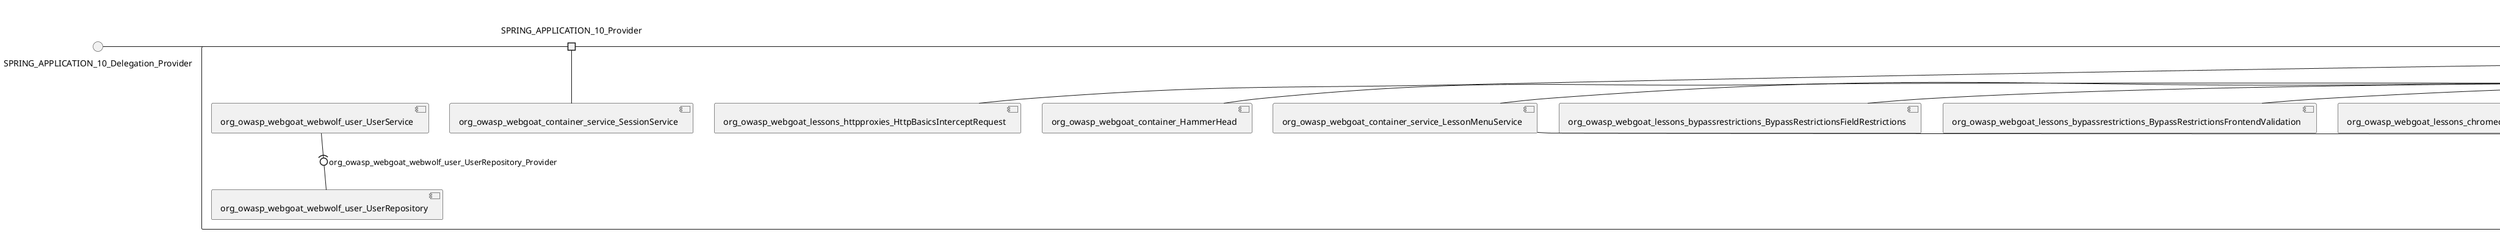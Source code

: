 @startuml
skinparam fixCircleLabelOverlapping true
skinparam componentStyle uml2
() SPRING_APPLICATION_10_Delegation_Provider
() SPRING_APPLICATION_11_Delegation_Provider
() SPRING_APPLICATION_2_Delegation_Provider
() SPRING_APPLICATION_3_Delegation_Provider
() SPRING_APPLICATION_4_Delegation_Provider
() SPRING_APPLICATION_5_Delegation_Provider
() SPRING_APPLICATION_6_Delegation_Provider
() SPRING_APPLICATION_7_Delegation_Provider
() SPRING_APPLICATION_8_Delegation_Provider
() SPRING_APPLICATION_9_Delegation_Provider
() SPRING_APPLICATION_BypassRestrictions_FieldRestrictions_POST_Delegation_Provider
() SPRING_APPLICATION_BypassRestrictions_frontendValidation_POST_Delegation_Provider
() SPRING_APPLICATION_ChromeDevTools_dummy_POST_Delegation_Provider
() SPRING_APPLICATION_ChromeDevTools_network_POST_Delegation_Provider
() SPRING_APPLICATION_CrossSiteScriptingStored_stored_xss_POST_Delegation_Provider
() SPRING_APPLICATION_CrossSiteScriptingStored_stored_xss_follow_up_POST_Delegation_Provider
() SPRING_APPLICATION_CrossSiteScripting_attack1_POST_Delegation_Provider
() SPRING_APPLICATION_CrossSiteScripting_attack3_POST_Delegation_Provider
() SPRING_APPLICATION_CrossSiteScripting_attack4_POST_Delegation_Provider
() SPRING_APPLICATION_CrossSiteScripting_attack5a_GET_Delegation_Provider
() SPRING_APPLICATION_CrossSiteScripting_attack6a_POST_Delegation_Provider
() SPRING_APPLICATION_CrossSiteScripting_dom_follow_up_POST_Delegation_Provider
() SPRING_APPLICATION_CrossSiteScripting_phone_home_xss_POST_Delegation_Provider
() SPRING_APPLICATION_CrossSiteScripting_quiz_GET_POST_Delegation_Provider
() SPRING_APPLICATION_Delegation_Provider
() SPRING_APPLICATION_GET_10_Delegation_Provider
() SPRING_APPLICATION_GET_11_Delegation_Provider
() SPRING_APPLICATION_GET_12_Delegation_Provider
() SPRING_APPLICATION_GET_13_Delegation_Provider
() SPRING_APPLICATION_GET_14_Delegation_Provider
() SPRING_APPLICATION_GET_2_Delegation_Provider
() SPRING_APPLICATION_GET_3_Delegation_Provider
() SPRING_APPLICATION_GET_4_Delegation_Provider
() SPRING_APPLICATION_GET_5_Delegation_Provider
() SPRING_APPLICATION_GET_6_Delegation_Provider
() SPRING_APPLICATION_GET_7_Delegation_Provider
() SPRING_APPLICATION_GET_8_Delegation_Provider
() SPRING_APPLICATION_GET_9_Delegation_Provider
() SPRING_APPLICATION_GET_Delegation_Provider
() SPRING_APPLICATION_HtmlTampering_task_POST_Delegation_Provider
() SPRING_APPLICATION_HttpBasics_attack1_POST_Delegation_Provider
() SPRING_APPLICATION_HttpBasics_attack2_POST_Delegation_Provider
() SPRING_APPLICATION_IDOR_diff_attributes_POST_Delegation_Provider
() SPRING_APPLICATION_IDOR_login_POST_Delegation_Provider
() SPRING_APPLICATION_IDOR_profile_alt_path_POST_Delegation_Provider
() SPRING_APPLICATION_InsecureDeserialization_task_POST_Delegation_Provider
() SPRING_APPLICATION_InsecureLogin_Delegation_Provider
() SPRING_APPLICATION_JWT_decode_POST_Delegation_Provider
() SPRING_APPLICATION_JWT_jku_Delegation_Provider
() SPRING_APPLICATION_JWT_kid_Delegation_Provider
() SPRING_APPLICATION_JWT_quiz_GET_POST_Delegation_Provider
() SPRING_APPLICATION_JWT_refresh_Delegation_Provider
() SPRING_APPLICATION_JWT_secret_POST_Delegation_Provider
() SPRING_APPLICATION_JWT_votings_Delegation_Provider
() SPRING_APPLICATION_LogSpoofing_log_bleeding_POST_Delegation_Provider
() SPRING_APPLICATION_LogSpoofing_log_spoofing_POST_Delegation_Provider
() SPRING_APPLICATION_POST_10_Delegation_Provider
() SPRING_APPLICATION_POST_11_Delegation_Provider
() SPRING_APPLICATION_POST_12_Delegation_Provider
() SPRING_APPLICATION_POST_13_Delegation_Provider
() SPRING_APPLICATION_POST_14_Delegation_Provider
() SPRING_APPLICATION_POST_15_Delegation_Provider
() SPRING_APPLICATION_POST_16_Delegation_Provider
() SPRING_APPLICATION_POST_17_Delegation_Provider
() SPRING_APPLICATION_POST_18_Delegation_Provider
() SPRING_APPLICATION_POST_2_Delegation_Provider
() SPRING_APPLICATION_POST_3_Delegation_Provider
() SPRING_APPLICATION_POST_4_Delegation_Provider
() SPRING_APPLICATION_POST_5_Delegation_Provider
() SPRING_APPLICATION_POST_6_Delegation_Provider
() SPRING_APPLICATION_POST_7_Delegation_Provider
() SPRING_APPLICATION_POST_8_Delegation_Provider
() SPRING_APPLICATION_POST_9_Delegation_Provider
() SPRING_APPLICATION_POST_Delegation_Provider
() SPRING_APPLICATION_PUT_Delegation_Provider
() SPRING_APPLICATION_PasswordReset_ForgotPassword_create_password_reset_link_POST_Delegation_Provider
() SPRING_APPLICATION_PasswordReset_SecurityQuestions_POST_Delegation_Provider
() SPRING_APPLICATION_PasswordReset_reset_Delegation_Provider
() SPRING_APPLICATION_PasswordReset_simple_mail_reset_POST_Delegation_Provider
() SPRING_APPLICATION_PathTraversal_profile_picture_GET_Delegation_Provider
() SPRING_APPLICATION_PathTraversal_profile_picture_fix_GET_Delegation_Provider
() SPRING_APPLICATION_PathTraversal_profile_upload_POST_Delegation_Provider
() SPRING_APPLICATION_PathTraversal_profile_upload_fix_POST_Delegation_Provider
() SPRING_APPLICATION_PathTraversal_profile_upload_remove_user_input_POST_Delegation_Provider
() SPRING_APPLICATION_PathTraversal_random_POST_Delegation_Provider
() SPRING_APPLICATION_PathTraversal_random_picture_GET_Delegation_Provider
() SPRING_APPLICATION_PathTraversal_zip_slip_Delegation_Provider
() SPRING_APPLICATION_SSRF_task1_POST_Delegation_Provider
() SPRING_APPLICATION_SSRF_task2_POST_Delegation_Provider
() SPRING_APPLICATION_SecurePasswords_assignment_POST_Delegation_Provider
() SPRING_APPLICATION_SqlInjectionAdvanced_attack6a_POST_Delegation_Provider
() SPRING_APPLICATION_SqlInjectionAdvanced_attack6b_POST_Delegation_Provider
() SPRING_APPLICATION_SqlInjectionAdvanced_challenge_Login_POST_Delegation_Provider
() SPRING_APPLICATION_SqlInjectionAdvanced_challenge_PUT_Delegation_Provider
() SPRING_APPLICATION_SqlInjectionAdvanced_quiz_GET_POST_Delegation_Provider
() SPRING_APPLICATION_SqlInjectionMitigations_attack10a_POST_Delegation_Provider
() SPRING_APPLICATION_SqlInjectionMitigations_attack10b_POST_Delegation_Provider
() SPRING_APPLICATION_SqlInjectionMitigations_attack12a_POST_Delegation_Provider
() SPRING_APPLICATION_SqlInjectionMitigations_servers_GET_Delegation_Provider
() SPRING_APPLICATION_SqlInjection_assignment5a_POST_Delegation_Provider
() SPRING_APPLICATION_SqlInjection_assignment5b_POST_Delegation_Provider
() SPRING_APPLICATION_SqlInjection_attack10_POST_Delegation_Provider
() SPRING_APPLICATION_SqlInjection_attack2_POST_Delegation_Provider
() SPRING_APPLICATION_SqlInjection_attack3_POST_Delegation_Provider
() SPRING_APPLICATION_SqlInjection_attack4_POST_Delegation_Provider
() SPRING_APPLICATION_SqlInjection_attack5_POST_Delegation_Provider
() SPRING_APPLICATION_SqlInjection_attack8_POST_Delegation_Provider
() SPRING_APPLICATION_SqlInjection_attack9_POST_Delegation_Provider
() SPRING_APPLICATION_SqlOnlyInputValidationOnKeywords_attack_POST_Delegation_Provider
() SPRING_APPLICATION_SqlOnlyInputValidation_attack_POST_Delegation_Provider
() SPRING_APPLICATION_VulnerableComponents_attack1_POST_Delegation_Provider
() SPRING_APPLICATION_WebWolf_GET_Delegation_Provider
() SPRING_APPLICATION_WebWolf_landing_Delegation_Provider
() SPRING_APPLICATION_WebWolf_mail_Delegation_Provider
() SPRING_APPLICATION_challenge_1_POST_Delegation_Provider
() SPRING_APPLICATION_challenge_5_POST_Delegation_Provider
() SPRING_APPLICATION_challenge_7_Delegation_Provider
() SPRING_APPLICATION_challenge_8_Delegation_Provider
() SPRING_APPLICATION_challenge_logo_Delegation_Provider
() SPRING_APPLICATION_cia_quiz_GET_POST_Delegation_Provider
() SPRING_APPLICATION_clientSideFiltering_attack1_POST_Delegation_Provider
() SPRING_APPLICATION_clientSideFiltering_challenge_store_coupons_GET_Delegation_Provider
() SPRING_APPLICATION_clientSideFiltering_getItForFree_POST_Delegation_Provider
() SPRING_APPLICATION_clientSideFiltering_salaries_GET_Delegation_Provider
() SPRING_APPLICATION_crypto_encoding_basic_auth_POST_Delegation_Provider
() SPRING_APPLICATION_crypto_encoding_xor_POST_Delegation_Provider
() SPRING_APPLICATION_crypto_hashing_POST_Delegation_Provider
() SPRING_APPLICATION_crypto_secure_defaults_POST_Delegation_Provider
() SPRING_APPLICATION_crypto_signing_verify_POST_Delegation_Provider
() SPRING_APPLICATION_csrf_feedback_message_POST_Delegation_Provider
() SPRING_APPLICATION_csrf_review_POST_Delegation_Provider
() SPRING_APPLICATION_files_GET_Delegation_Provider
() SPRING_APPLICATION_fileupload_POST_Delegation_Provider
() SPRING_APPLICATION_jwt_Delegation_Provider
() SPRING_APPLICATION_landing_Delegation_Provider
() SPRING_APPLICATION_lesson_template_Delegation_Provider
() SPRING_APPLICATION_login_oauth_mvc_GET_Delegation_Provider
() SPRING_APPLICATION_mail_DELETE_GET_POST_Delegation_Provider
() SPRING_APPLICATION_register_mvc_POST_Delegation_Provider
() SPRING_APPLICATION_registration_GET_Delegation_Provider
() SPRING_APPLICATION_requests_GET_Delegation_Provider
() SPRING_APPLICATION_scoreboard_data_GET_Delegation_Provider
() SPRING_APPLICATION_server_directory_GET_Delegation_Provider
() SPRING_APPLICATION_service_debug_labels_mvc_Delegation_Provider
() SPRING_APPLICATION_service_lessonoverview_mvc_GET_Delegation_Provider
() SPRING_APPLICATION_xxe_comments_GET_Delegation_Provider
rectangle System {
[org_owasp_webgoat_container_HammerHead] [[webgoat-webgoat.repository#_SD-EXMl6Ee-DxtMpPxvs6g]]
[org_owasp_webgoat_container_WebWolfRedirect] [[webgoat-webgoat.repository#_SD-EXMl6Ee-DxtMpPxvs6g]]
[org_owasp_webgoat_container_controller_StartLesson] [[webgoat-webgoat.repository#_SD-EXMl6Ee-DxtMpPxvs6g]]
[org_owasp_webgoat_container_controller_Welcome] [[webgoat-webgoat.repository#_SD-EXMl6Ee-DxtMpPxvs6g]]
[org_owasp_webgoat_container_i18n_PluginMessages_Provider] [[webgoat-webgoat.repository#_SD-EXMl6Ee-DxtMpPxvs6g]]
[org_owasp_webgoat_container_report_ReportCardController] [[webgoat-webgoat.repository#_SD-EXMl6Ee-DxtMpPxvs6g]]
[org_owasp_webgoat_container_service_EnvironmentService] [[webgoat-webgoat.repository#_SD-EXMl6Ee-DxtMpPxvs6g]]
[org_owasp_webgoat_container_service_HintService] [[webgoat-webgoat.repository#_SD-EXMl6Ee-DxtMpPxvs6g]]
[org_owasp_webgoat_container_service_LabelDebugService] [[webgoat-webgoat.repository#_SD-EXMl6Ee-DxtMpPxvs6g]]
[org_owasp_webgoat_container_service_LabelService] [[webgoat-webgoat.repository#_SD-EXMl6Ee-DxtMpPxvs6g]]
[org_owasp_webgoat_container_service_LessonInfoService] [[webgoat-webgoat.repository#_SD-EXMl6Ee-DxtMpPxvs6g]]
[org_owasp_webgoat_container_service_LessonMenuService] [[webgoat-webgoat.repository#_SD-EXMl6Ee-DxtMpPxvs6g]]
[org_owasp_webgoat_container_service_LessonProgressService] [[webgoat-webgoat.repository#_SD-EXMl6Ee-DxtMpPxvs6g]]
[org_owasp_webgoat_container_service_RestartLessonService] [[webgoat-webgoat.repository#_SD-EXMl6Ee-DxtMpPxvs6g]]
[org_owasp_webgoat_container_service_SessionService] [[webgoat-webgoat.repository#_SD-EXMl6Ee-DxtMpPxvs6g]]
[org_owasp_webgoat_container_session_LessonSession_Provider] [[webgoat-webgoat.repository#_SD-EXMl6Ee-DxtMpPxvs6g]]
[org_owasp_webgoat_container_users_RegistrationController] [[webgoat-webgoat.repository#_SD-EXMl6Ee-DxtMpPxvs6g]]
[org_owasp_webgoat_container_users_Scoreboard] [[webgoat-webgoat.repository#_SD-EXMl6Ee-DxtMpPxvs6g]]
[org_owasp_webgoat_container_users_UserProgressRepository] [[webgoat-webgoat.repository#_SD-EXMl6Ee-DxtMpPxvs6g]]
[org_owasp_webgoat_container_users_UserRepository] [[webgoat-webgoat.repository#_SD-EXMl6Ee-DxtMpPxvs6g]]
[org_owasp_webgoat_container_users_UserService] [[webgoat-webgoat.repository#_SD-EXMl6Ee-DxtMpPxvs6g]]
[org_owasp_webgoat_lessons_authbypass_VerifyAccount] [[webgoat-webgoat.repository#_SD-EXMl6Ee-DxtMpPxvs6g]]
[org_owasp_webgoat_lessons_bypassrestrictions_BypassRestrictionsFieldRestrictions] [[webgoat-webgoat.repository#_SD-EXMl6Ee-DxtMpPxvs6g]]
[org_owasp_webgoat_lessons_bypassrestrictions_BypassRestrictionsFrontendValidation] [[webgoat-webgoat.repository#_SD-EXMl6Ee-DxtMpPxvs6g]]
[org_owasp_webgoat_lessons_challenges_FlagController] [[webgoat-webgoat.repository#_SD-EXMl6Ee-DxtMpPxvs6g]]
[org_owasp_webgoat_lessons_challenges_challenge1_Assignment1] [[webgoat-webgoat.repository#_SD-EXMl6Ee-DxtMpPxvs6g]]
[org_owasp_webgoat_lessons_challenges_challenge1_ImageServlet] [[webgoat-webgoat.repository#_SD-EXMl6Ee-DxtMpPxvs6g]]
[org_owasp_webgoat_lessons_challenges_challenge5_Assignment5] [[webgoat-webgoat.repository#_SD-EXMl6Ee-DxtMpPxvs6g]]
[org_owasp_webgoat_lessons_challenges_challenge7_Assignment7] [[webgoat-webgoat.repository#_SD-EXMl6Ee-DxtMpPxvs6g]]
[org_owasp_webgoat_lessons_challenges_challenge8_Assignment8] [[webgoat-webgoat.repository#_SD-EXMl6Ee-DxtMpPxvs6g]]
[org_owasp_webgoat_lessons_chromedevtools_NetworkDummy] [[webgoat-webgoat.repository#_SD-EXMl6Ee-DxtMpPxvs6g]]
[org_owasp_webgoat_lessons_chromedevtools_NetworkLesson] [[webgoat-webgoat.repository#_SD-EXMl6Ee-DxtMpPxvs6g]]
[org_owasp_webgoat_lessons_cia_CIAQuiz] [[webgoat-webgoat.repository#_SD-EXMl6Ee-DxtMpPxvs6g]]
[org_owasp_webgoat_lessons_clientsidefiltering_ClientSideFilteringAssignment] [[webgoat-webgoat.repository#_SD-EXMl6Ee-DxtMpPxvs6g]]
[org_owasp_webgoat_lessons_clientsidefiltering_ClientSideFilteringFreeAssignment] [[webgoat-webgoat.repository#_SD-EXMl6Ee-DxtMpPxvs6g]]
[org_owasp_webgoat_lessons_clientsidefiltering_Salaries] [[webgoat-webgoat.repository#_SD-EXMl6Ee-DxtMpPxvs6g]]
[org_owasp_webgoat_lessons_clientsidefiltering_ShopEndpoint] [[webgoat-webgoat.repository#_SD-EXMl6Ee-DxtMpPxvs6g]]
[org_owasp_webgoat_lessons_cryptography_EncodingAssignment] [[webgoat-webgoat.repository#_SD-EXMl6Ee-DxtMpPxvs6g]]
[org_owasp_webgoat_lessons_cryptography_HashingAssignment] [[webgoat-webgoat.repository#_SD-EXMl6Ee-DxtMpPxvs6g]]
[org_owasp_webgoat_lessons_cryptography_SecureDefaultsAssignment] [[webgoat-webgoat.repository#_SD-EXMl6Ee-DxtMpPxvs6g]]
[org_owasp_webgoat_lessons_cryptography_SigningAssignment] [[webgoat-webgoat.repository#_SD-EXMl6Ee-DxtMpPxvs6g]]
[org_owasp_webgoat_lessons_cryptography_XOREncodingAssignment] [[webgoat-webgoat.repository#_SD-EXMl6Ee-DxtMpPxvs6g]]
[org_owasp_webgoat_lessons_csrf_CSRFConfirmFlag1] [[webgoat-webgoat.repository#_SD-EXMl6Ee-DxtMpPxvs6g]]
[org_owasp_webgoat_lessons_csrf_CSRFFeedback] [[webgoat-webgoat.repository#_SD-EXMl6Ee-DxtMpPxvs6g]]
[org_owasp_webgoat_lessons_csrf_CSRFGetFlag] [[webgoat-webgoat.repository#_SD-EXMl6Ee-DxtMpPxvs6g]]
[org_owasp_webgoat_lessons_csrf_CSRFLogin] [[webgoat-webgoat.repository#_SD-EXMl6Ee-DxtMpPxvs6g]]
[org_owasp_webgoat_lessons_csrf_ForgedReviews] [[webgoat-webgoat.repository#_SD-EXMl6Ee-DxtMpPxvs6g]]
[org_owasp_webgoat_lessons_deserialization_InsecureDeserializationTask] [[webgoat-webgoat.repository#_SD-EXMl6Ee-DxtMpPxvs6g]]
[org_owasp_webgoat_lessons_hijacksession_HijackSessionAssignment] [[webgoat-webgoat.repository#_SD-EXMl6Ee-DxtMpPxvs6g]]
[org_owasp_webgoat_lessons_htmltampering_HtmlTamperingTask] [[webgoat-webgoat.repository#_SD-EXMl6Ee-DxtMpPxvs6g]]
[org_owasp_webgoat_lessons_httpbasics_HttpBasicsLesson] [[webgoat-webgoat.repository#_SD-EXMl6Ee-DxtMpPxvs6g]]
[org_owasp_webgoat_lessons_httpbasics_HttpBasicsQuiz] [[webgoat-webgoat.repository#_SD-EXMl6Ee-DxtMpPxvs6g]]
[org_owasp_webgoat_lessons_httpproxies_HttpBasicsInterceptRequest] [[webgoat-webgoat.repository#_SD-EXMl6Ee-DxtMpPxvs6g]]
[org_owasp_webgoat_lessons_idor_IDORDiffAttributes] [[webgoat-webgoat.repository#_SD-EXMl6Ee-DxtMpPxvs6g]]
[org_owasp_webgoat_lessons_idor_IDOREditOtherProfile] [[webgoat-webgoat.repository#_SD-EXMl6Ee-DxtMpPxvs6g]]
[org_owasp_webgoat_lessons_idor_IDORLogin] [[webgoat-webgoat.repository#_SD-EXMl6Ee-DxtMpPxvs6g]]
[org_owasp_webgoat_lessons_idor_IDORViewOtherProfile] [[webgoat-webgoat.repository#_SD-EXMl6Ee-DxtMpPxvs6g]]
[org_owasp_webgoat_lessons_idor_IDORViewOwnProfile] [[webgoat-webgoat.repository#_SD-EXMl6Ee-DxtMpPxvs6g]]
[org_owasp_webgoat_lessons_idor_IDORViewOwnProfileAltUrl] [[webgoat-webgoat.repository#_SD-EXMl6Ee-DxtMpPxvs6g]]
[org_owasp_webgoat_lessons_insecurelogin_InsecureLoginTask] [[webgoat-webgoat.repository#_SD-EXMl6Ee-DxtMpPxvs6g]]
[org_owasp_webgoat_lessons_jwt_JWTDecodeEndpoint] [[webgoat-webgoat.repository#_SD-EXMl6Ee-DxtMpPxvs6g]]
[org_owasp_webgoat_lessons_jwt_JWTQuiz] [[webgoat-webgoat.repository#_SD-EXMl6Ee-DxtMpPxvs6g]]
[org_owasp_webgoat_lessons_jwt_JWTRefreshEndpoint] [[webgoat-webgoat.repository#_SD-EXMl6Ee-DxtMpPxvs6g]]
[org_owasp_webgoat_lessons_jwt_JWTSecretKeyEndpoint] [[webgoat-webgoat.repository#_SD-EXMl6Ee-DxtMpPxvs6g]]
[org_owasp_webgoat_lessons_jwt_JWTVotesEndpoint] [[webgoat-webgoat.repository#_SD-EXMl6Ee-DxtMpPxvs6g]]
[org_owasp_webgoat_lessons_jwt_claimmisuse_JWTHeaderJKUEndpoint] [[webgoat-webgoat.repository#_SD-EXMl6Ee-DxtMpPxvs6g]]
[org_owasp_webgoat_lessons_jwt_claimmisuse_JWTHeaderKIDEndpoint] [[webgoat-webgoat.repository#_SD-EXMl6Ee-DxtMpPxvs6g]]
[org_owasp_webgoat_lessons_lessontemplate_SampleAttack] [[webgoat-webgoat.repository#_SD-EXMl6Ee-DxtMpPxvs6g]]
[org_owasp_webgoat_lessons_logging_LogBleedingTask] [[webgoat-webgoat.repository#_SD-EXMl6Ee-DxtMpPxvs6g]]
[org_owasp_webgoat_lessons_logging_LogSpoofingTask] [[webgoat-webgoat.repository#_SD-EXMl6Ee-DxtMpPxvs6g]]
[org_owasp_webgoat_lessons_missingac_MissingFunctionACHiddenMenus] [[webgoat-webgoat.repository#_SD-EXMl6Ee-DxtMpPxvs6g]]
[org_owasp_webgoat_lessons_missingac_MissingFunctionACUsers] [[webgoat-webgoat.repository#_SD-EXMl6Ee-DxtMpPxvs6g]]
[org_owasp_webgoat_lessons_missingac_MissingFunctionACYourHash] [[webgoat-webgoat.repository#_SD-EXMl6Ee-DxtMpPxvs6g]]
[org_owasp_webgoat_lessons_missingac_MissingFunctionACYourHashAdmin] [[webgoat-webgoat.repository#_SD-EXMl6Ee-DxtMpPxvs6g]]
[org_owasp_webgoat_lessons_passwordreset_QuestionsAssignment] [[webgoat-webgoat.repository#_SD-EXMl6Ee-DxtMpPxvs6g]]
[org_owasp_webgoat_lessons_passwordreset_ResetLinkAssignment] [[webgoat-webgoat.repository#_SD-EXMl6Ee-DxtMpPxvs6g]]
[org_owasp_webgoat_lessons_passwordreset_ResetLinkAssignmentForgotPassword] [[webgoat-webgoat.repository#_SD-EXMl6Ee-DxtMpPxvs6g]]
[org_owasp_webgoat_lessons_passwordreset_SecurityQuestionAssignment] [[webgoat-webgoat.repository#_SD-EXMl6Ee-DxtMpPxvs6g]]
[org_owasp_webgoat_lessons_passwordreset_SimpleMailAssignment] [[webgoat-webgoat.repository#_SD-EXMl6Ee-DxtMpPxvs6g]]
[org_owasp_webgoat_lessons_pathtraversal_ProfileUpload] [[webgoat-webgoat.repository#_SD-EXMl6Ee-DxtMpPxvs6g]]
[org_owasp_webgoat_lessons_pathtraversal_ProfileUploadFix] [[webgoat-webgoat.repository#_SD-EXMl6Ee-DxtMpPxvs6g]]
[org_owasp_webgoat_lessons_pathtraversal_ProfileUploadRemoveUserInput] [[webgoat-webgoat.repository#_SD-EXMl6Ee-DxtMpPxvs6g]]
[org_owasp_webgoat_lessons_pathtraversal_ProfileUploadRetrieval] [[webgoat-webgoat.repository#_SD-EXMl6Ee-DxtMpPxvs6g]]
[org_owasp_webgoat_lessons_pathtraversal_ProfileZipSlip] [[webgoat-webgoat.repository#_SD-EXMl6Ee-DxtMpPxvs6g]]
[org_owasp_webgoat_lessons_securepasswords_SecurePasswordsAssignment] [[webgoat-webgoat.repository#_SD-EXMl6Ee-DxtMpPxvs6g]]
[org_owasp_webgoat_lessons_spoofcookie_SpoofCookieAssignment] [[webgoat-webgoat.repository#_SD-EXMl6Ee-DxtMpPxvs6g]]
[org_owasp_webgoat_lessons_sqlinjection_advanced_SqlInjectionChallenge] [[webgoat-webgoat.repository#_SD-EXMl6Ee-DxtMpPxvs6g]]
[org_owasp_webgoat_lessons_sqlinjection_advanced_SqlInjectionChallengeLogin] [[webgoat-webgoat.repository#_SD-EXMl6Ee-DxtMpPxvs6g]]
[org_owasp_webgoat_lessons_sqlinjection_advanced_SqlInjectionLesson6a] [[webgoat-webgoat.repository#_SD-EXMl6Ee-DxtMpPxvs6g]]
[org_owasp_webgoat_lessons_sqlinjection_advanced_SqlInjectionLesson6b] [[webgoat-webgoat.repository#_SD-EXMl6Ee-DxtMpPxvs6g]]
[org_owasp_webgoat_lessons_sqlinjection_advanced_SqlInjectionQuiz] [[webgoat-webgoat.repository#_SD-EXMl6Ee-DxtMpPxvs6g]]
[org_owasp_webgoat_lessons_sqlinjection_introduction_SqlInjectionLesson10] [[webgoat-webgoat.repository#_SD-EXMl6Ee-DxtMpPxvs6g]]
[org_owasp_webgoat_lessons_sqlinjection_introduction_SqlInjectionLesson2] [[webgoat-webgoat.repository#_SD-EXMl6Ee-DxtMpPxvs6g]]
[org_owasp_webgoat_lessons_sqlinjection_introduction_SqlInjectionLesson3] [[webgoat-webgoat.repository#_SD-EXMl6Ee-DxtMpPxvs6g]]
[org_owasp_webgoat_lessons_sqlinjection_introduction_SqlInjectionLesson4] [[webgoat-webgoat.repository#_SD-EXMl6Ee-DxtMpPxvs6g]]
[org_owasp_webgoat_lessons_sqlinjection_introduction_SqlInjectionLesson5] [[webgoat-webgoat.repository#_SD-EXMl6Ee-DxtMpPxvs6g]]
[org_owasp_webgoat_lessons_sqlinjection_introduction_SqlInjectionLesson5a] [[webgoat-webgoat.repository#_SD-EXMl6Ee-DxtMpPxvs6g]]
[org_owasp_webgoat_lessons_sqlinjection_introduction_SqlInjectionLesson5b] [[webgoat-webgoat.repository#_SD-EXMl6Ee-DxtMpPxvs6g]]
[org_owasp_webgoat_lessons_sqlinjection_introduction_SqlInjectionLesson8] [[webgoat-webgoat.repository#_SD-EXMl6Ee-DxtMpPxvs6g]]
[org_owasp_webgoat_lessons_sqlinjection_introduction_SqlInjectionLesson9] [[webgoat-webgoat.repository#_SD-EXMl6Ee-DxtMpPxvs6g]]
[org_owasp_webgoat_lessons_sqlinjection_mitigation_Servers] [[webgoat-webgoat.repository#_SD-EXMl6Ee-DxtMpPxvs6g]]
[org_owasp_webgoat_lessons_sqlinjection_mitigation_SqlInjectionLesson10a] [[webgoat-webgoat.repository#_SD-EXMl6Ee-DxtMpPxvs6g]]
[org_owasp_webgoat_lessons_sqlinjection_mitigation_SqlInjectionLesson10b] [[webgoat-webgoat.repository#_SD-EXMl6Ee-DxtMpPxvs6g]]
[org_owasp_webgoat_lessons_sqlinjection_mitigation_SqlInjectionLesson13] [[webgoat-webgoat.repository#_SD-EXMl6Ee-DxtMpPxvs6g]]
[org_owasp_webgoat_lessons_sqlinjection_mitigation_SqlOnlyInputValidation] [[webgoat-webgoat.repository#_SD-EXMl6Ee-DxtMpPxvs6g]]
[org_owasp_webgoat_lessons_sqlinjection_mitigation_SqlOnlyInputValidationOnKeywords] [[webgoat-webgoat.repository#_SD-EXMl6Ee-DxtMpPxvs6g]]
[org_owasp_webgoat_lessons_ssrf_SSRFTask1] [[webgoat-webgoat.repository#_SD-EXMl6Ee-DxtMpPxvs6g]]
[org_owasp_webgoat_lessons_ssrf_SSRFTask2] [[webgoat-webgoat.repository#_SD-EXMl6Ee-DxtMpPxvs6g]]
[org_owasp_webgoat_lessons_vulnerablecomponents_VulnerableComponentsLesson] [[webgoat-webgoat.repository#_SD-EXMl6Ee-DxtMpPxvs6g]]
[org_owasp_webgoat_lessons_webwolfintroduction_LandingAssignment] [[webgoat-webgoat.repository#_SD-EXMl6Ee-DxtMpPxvs6g]]
[org_owasp_webgoat_lessons_webwolfintroduction_MailAssignment] [[webgoat-webgoat.repository#_SD-EXMl6Ee-DxtMpPxvs6g]]
[org_owasp_webgoat_lessons_xss_CrossSiteScriptingLesson1] [[webgoat-webgoat.repository#_SD-EXMl6Ee-DxtMpPxvs6g]]
[org_owasp_webgoat_lessons_xss_CrossSiteScriptingLesson5a] [[webgoat-webgoat.repository#_SD-EXMl6Ee-DxtMpPxvs6g]]
[org_owasp_webgoat_lessons_xss_CrossSiteScriptingLesson6a] [[webgoat-webgoat.repository#_SD-EXMl6Ee-DxtMpPxvs6g]]
[org_owasp_webgoat_lessons_xss_CrossSiteScriptingQuiz] [[webgoat-webgoat.repository#_SD-EXMl6Ee-DxtMpPxvs6g]]
[org_owasp_webgoat_lessons_xss_DOMCrossSiteScripting] [[webgoat-webgoat.repository#_SD-EXMl6Ee-DxtMpPxvs6g]]
[org_owasp_webgoat_lessons_xss_DOMCrossSiteScriptingVerifier] [[webgoat-webgoat.repository#_SD-EXMl6Ee-DxtMpPxvs6g]]
[org_owasp_webgoat_lessons_xss_mitigation_CrossSiteScriptingLesson3] [[webgoat-webgoat.repository#_SD-EXMl6Ee-DxtMpPxvs6g]]
[org_owasp_webgoat_lessons_xss_mitigation_CrossSiteScriptingLesson4] [[webgoat-webgoat.repository#_SD-EXMl6Ee-DxtMpPxvs6g]]
[org_owasp_webgoat_lessons_xss_stored_StoredCrossSiteScriptingVerifier] [[webgoat-webgoat.repository#_SD-EXMl6Ee-DxtMpPxvs6g]]
[org_owasp_webgoat_lessons_xss_stored_StoredXssComments] [[webgoat-webgoat.repository#_SD-EXMl6Ee-DxtMpPxvs6g]]
[org_owasp_webgoat_lessons_xxe_BlindSendFileAssignment] [[webgoat-webgoat.repository#_SD-EXMl6Ee-DxtMpPxvs6g]]
[org_owasp_webgoat_lessons_xxe_CommentsEndpoint] [[webgoat-webgoat.repository#_SD-EXMl6Ee-DxtMpPxvs6g]]
[org_owasp_webgoat_lessons_xxe_ContentTypeAssignment] [[webgoat-webgoat.repository#_SD-EXMl6Ee-DxtMpPxvs6g]]
[org_owasp_webgoat_lessons_xxe_SimpleXXE] [[webgoat-webgoat.repository#_SD-EXMl6Ee-DxtMpPxvs6g]]
[org_owasp_webgoat_webwolf_FileServer] [[webgoat-webgoat.repository#_SD-EXMl6Ee-DxtMpPxvs6g]]
[org_owasp_webgoat_webwolf_jwt_JWTController] [[webgoat-webgoat.repository#_SD-EXMl6Ee-DxtMpPxvs6g]]
[org_owasp_webgoat_webwolf_mailbox_MailboxController] [[webgoat-webgoat.repository#_SD-EXMl6Ee-DxtMpPxvs6g]]
[org_owasp_webgoat_webwolf_mailbox_MailboxRepository] [[webgoat-webgoat.repository#_SD-EXMl6Ee-DxtMpPxvs6g]]
[org_owasp_webgoat_webwolf_requests_LandingPage] [[webgoat-webgoat.repository#_SD-EXMl6Ee-DxtMpPxvs6g]]
[org_owasp_webgoat_webwolf_requests_Requests] [[webgoat-webgoat.repository#_SD-EXMl6Ee-DxtMpPxvs6g]]
[org_owasp_webgoat_webwolf_user_UserRepository] [[webgoat-webgoat.repository#_SD-EXMl6Ee-DxtMpPxvs6g]]
[org_owasp_webgoat_webwolf_user_UserService] [[webgoat-webgoat.repository#_SD-EXMl6Ee-DxtMpPxvs6g]]
port SPRING_APPLICATION_10_Provider
SPRING_APPLICATION_10_Delegation_Provider - SPRING_APPLICATION_10_Provider
SPRING_APPLICATION_10_Provider - [org_owasp_webgoat_container_service_SessionService]
port SPRING_APPLICATION_11_Provider
SPRING_APPLICATION_11_Delegation_Provider - SPRING_APPLICATION_11_Provider
SPRING_APPLICATION_11_Provider - [org_owasp_webgoat_lessons_cryptography_HashingAssignment]
port SPRING_APPLICATION_2_Provider
SPRING_APPLICATION_2_Delegation_Provider - SPRING_APPLICATION_2_Provider
SPRING_APPLICATION_2_Provider - [org_owasp_webgoat_lessons_jwt_JWTSecretKeyEndpoint]
port SPRING_APPLICATION_3_Provider
SPRING_APPLICATION_3_Delegation_Provider - SPRING_APPLICATION_3_Provider
SPRING_APPLICATION_3_Provider - [org_owasp_webgoat_lessons_httpproxies_HttpBasicsInterceptRequest]
port SPRING_APPLICATION_4_Provider
SPRING_APPLICATION_4_Delegation_Provider - SPRING_APPLICATION_4_Provider
SPRING_APPLICATION_4_Provider - [org_owasp_webgoat_container_HammerHead]
port SPRING_APPLICATION_5_Provider
SPRING_APPLICATION_5_Delegation_Provider - SPRING_APPLICATION_5_Provider
SPRING_APPLICATION_5_Provider - [org_owasp_webgoat_container_service_LabelDebugService]
port SPRING_APPLICATION_6_Provider
SPRING_APPLICATION_6_Delegation_Provider - SPRING_APPLICATION_6_Provider
SPRING_APPLICATION_6_Provider - [org_owasp_webgoat_lessons_xxe_SimpleXXE]
port SPRING_APPLICATION_7_Provider
SPRING_APPLICATION_7_Delegation_Provider - SPRING_APPLICATION_7_Provider
SPRING_APPLICATION_7_Provider - [org_owasp_webgoat_webwolf_FileServer]
port SPRING_APPLICATION_8_Provider
SPRING_APPLICATION_8_Delegation_Provider - SPRING_APPLICATION_8_Provider
SPRING_APPLICATION_8_Provider - [org_owasp_webgoat_lessons_cryptography_SigningAssignment]
port SPRING_APPLICATION_9_Provider
SPRING_APPLICATION_9_Delegation_Provider - SPRING_APPLICATION_9_Provider
SPRING_APPLICATION_9_Provider - [org_owasp_webgoat_container_service_LessonMenuService]
port SPRING_APPLICATION_BypassRestrictions_FieldRestrictions_POST_Provider
SPRING_APPLICATION_BypassRestrictions_FieldRestrictions_POST_Delegation_Provider - SPRING_APPLICATION_BypassRestrictions_FieldRestrictions_POST_Provider
SPRING_APPLICATION_BypassRestrictions_FieldRestrictions_POST_Provider - [org_owasp_webgoat_lessons_bypassrestrictions_BypassRestrictionsFieldRestrictions]
port SPRING_APPLICATION_BypassRestrictions_frontendValidation_POST_Provider
SPRING_APPLICATION_BypassRestrictions_frontendValidation_POST_Delegation_Provider - SPRING_APPLICATION_BypassRestrictions_frontendValidation_POST_Provider
SPRING_APPLICATION_BypassRestrictions_frontendValidation_POST_Provider - [org_owasp_webgoat_lessons_bypassrestrictions_BypassRestrictionsFrontendValidation]
port SPRING_APPLICATION_ChromeDevTools_dummy_POST_Provider
SPRING_APPLICATION_ChromeDevTools_dummy_POST_Delegation_Provider - SPRING_APPLICATION_ChromeDevTools_dummy_POST_Provider
SPRING_APPLICATION_ChromeDevTools_dummy_POST_Provider - [org_owasp_webgoat_lessons_chromedevtools_NetworkDummy]
port SPRING_APPLICATION_ChromeDevTools_network_POST_Provider
SPRING_APPLICATION_ChromeDevTools_network_POST_Delegation_Provider - SPRING_APPLICATION_ChromeDevTools_network_POST_Provider
SPRING_APPLICATION_ChromeDevTools_network_POST_Provider - [org_owasp_webgoat_lessons_chromedevtools_NetworkLesson]
port SPRING_APPLICATION_CrossSiteScriptingStored_stored_xss_POST_Provider
SPRING_APPLICATION_CrossSiteScriptingStored_stored_xss_POST_Delegation_Provider - SPRING_APPLICATION_CrossSiteScriptingStored_stored_xss_POST_Provider
SPRING_APPLICATION_CrossSiteScriptingStored_stored_xss_POST_Provider - [org_owasp_webgoat_lessons_xss_stored_StoredXssComments]
port SPRING_APPLICATION_CrossSiteScriptingStored_stored_xss_follow_up_POST_Provider
SPRING_APPLICATION_CrossSiteScriptingStored_stored_xss_follow_up_POST_Delegation_Provider - SPRING_APPLICATION_CrossSiteScriptingStored_stored_xss_follow_up_POST_Provider
SPRING_APPLICATION_CrossSiteScriptingStored_stored_xss_follow_up_POST_Provider - [org_owasp_webgoat_lessons_xss_stored_StoredCrossSiteScriptingVerifier]
port SPRING_APPLICATION_CrossSiteScripting_attack1_POST_Provider
SPRING_APPLICATION_CrossSiteScripting_attack1_POST_Delegation_Provider - SPRING_APPLICATION_CrossSiteScripting_attack1_POST_Provider
SPRING_APPLICATION_CrossSiteScripting_attack1_POST_Provider - [org_owasp_webgoat_lessons_xss_CrossSiteScriptingLesson1]
port SPRING_APPLICATION_CrossSiteScripting_attack3_POST_Provider
SPRING_APPLICATION_CrossSiteScripting_attack3_POST_Delegation_Provider - SPRING_APPLICATION_CrossSiteScripting_attack3_POST_Provider
SPRING_APPLICATION_CrossSiteScripting_attack3_POST_Provider - [org_owasp_webgoat_lessons_xss_mitigation_CrossSiteScriptingLesson3]
port SPRING_APPLICATION_CrossSiteScripting_attack4_POST_Provider
SPRING_APPLICATION_CrossSiteScripting_attack4_POST_Delegation_Provider - SPRING_APPLICATION_CrossSiteScripting_attack4_POST_Provider
SPRING_APPLICATION_CrossSiteScripting_attack4_POST_Provider - [org_owasp_webgoat_lessons_xss_mitigation_CrossSiteScriptingLesson4]
port SPRING_APPLICATION_CrossSiteScripting_attack5a_GET_Provider
SPRING_APPLICATION_CrossSiteScripting_attack5a_GET_Delegation_Provider - SPRING_APPLICATION_CrossSiteScripting_attack5a_GET_Provider
SPRING_APPLICATION_CrossSiteScripting_attack5a_GET_Provider - [org_owasp_webgoat_lessons_xss_CrossSiteScriptingLesson5a]
port SPRING_APPLICATION_CrossSiteScripting_attack6a_POST_Provider
SPRING_APPLICATION_CrossSiteScripting_attack6a_POST_Delegation_Provider - SPRING_APPLICATION_CrossSiteScripting_attack6a_POST_Provider
SPRING_APPLICATION_CrossSiteScripting_attack6a_POST_Provider - [org_owasp_webgoat_lessons_xss_CrossSiteScriptingLesson6a]
port SPRING_APPLICATION_CrossSiteScripting_dom_follow_up_POST_Provider
SPRING_APPLICATION_CrossSiteScripting_dom_follow_up_POST_Delegation_Provider - SPRING_APPLICATION_CrossSiteScripting_dom_follow_up_POST_Provider
SPRING_APPLICATION_CrossSiteScripting_dom_follow_up_POST_Provider - [org_owasp_webgoat_lessons_xss_DOMCrossSiteScriptingVerifier]
port SPRING_APPLICATION_CrossSiteScripting_phone_home_xss_POST_Provider
SPRING_APPLICATION_CrossSiteScripting_phone_home_xss_POST_Delegation_Provider - SPRING_APPLICATION_CrossSiteScripting_phone_home_xss_POST_Provider
SPRING_APPLICATION_CrossSiteScripting_phone_home_xss_POST_Provider - [org_owasp_webgoat_lessons_xss_DOMCrossSiteScripting]
port SPRING_APPLICATION_CrossSiteScripting_quiz_GET_POST_Provider
SPRING_APPLICATION_CrossSiteScripting_quiz_GET_POST_Delegation_Provider - SPRING_APPLICATION_CrossSiteScripting_quiz_GET_POST_Provider
SPRING_APPLICATION_CrossSiteScripting_quiz_GET_POST_Provider - [org_owasp_webgoat_lessons_xss_CrossSiteScriptingQuiz]
port SPRING_APPLICATION_Provider
SPRING_APPLICATION_Delegation_Provider - SPRING_APPLICATION_Provider
SPRING_APPLICATION_Provider - [org_owasp_webgoat_lessons_cryptography_HashingAssignment]
port SPRING_APPLICATION_GET_10_Provider
SPRING_APPLICATION_GET_10_Delegation_Provider - SPRING_APPLICATION_GET_10_Provider
SPRING_APPLICATION_GET_10_Provider - [org_owasp_webgoat_container_controller_StartLesson]
port SPRING_APPLICATION_GET_11_Provider
SPRING_APPLICATION_GET_11_Delegation_Provider - SPRING_APPLICATION_GET_11_Provider
SPRING_APPLICATION_GET_11_Provider - [org_owasp_webgoat_lessons_spoofcookie_SpoofCookieAssignment]
port SPRING_APPLICATION_GET_12_Provider
SPRING_APPLICATION_GET_12_Delegation_Provider - SPRING_APPLICATION_GET_12_Provider
SPRING_APPLICATION_GET_12_Provider - [org_owasp_webgoat_container_service_HintService]
port SPRING_APPLICATION_GET_13_Provider
SPRING_APPLICATION_GET_13_Delegation_Provider - SPRING_APPLICATION_GET_13_Provider
SPRING_APPLICATION_GET_13_Provider - [org_owasp_webgoat_lessons_idor_IDORViewOwnProfile]
port SPRING_APPLICATION_GET_14_Provider
SPRING_APPLICATION_GET_14_Delegation_Provider - SPRING_APPLICATION_GET_14_Provider
SPRING_APPLICATION_GET_14_Provider - [org_owasp_webgoat_lessons_idor_IDORViewOtherProfile]
port SPRING_APPLICATION_GET_2_Provider
SPRING_APPLICATION_GET_2_Delegation_Provider - SPRING_APPLICATION_GET_2_Provider
SPRING_APPLICATION_GET_2_Provider - [org_owasp_webgoat_lessons_xss_stored_StoredXssComments]
port SPRING_APPLICATION_GET_3_Provider
SPRING_APPLICATION_GET_3_Delegation_Provider - SPRING_APPLICATION_GET_3_Provider
SPRING_APPLICATION_GET_3_Provider - [org_owasp_webgoat_container_report_ReportCardController]
port SPRING_APPLICATION_GET_4_Provider
SPRING_APPLICATION_GET_4_Delegation_Provider - SPRING_APPLICATION_GET_4_Provider
SPRING_APPLICATION_GET_4_Provider - [org_owasp_webgoat_lessons_csrf_ForgedReviews]
port SPRING_APPLICATION_GET_5_Provider
SPRING_APPLICATION_GET_5_Delegation_Provider - SPRING_APPLICATION_GET_5_Provider
SPRING_APPLICATION_GET_5_Provider - [org_owasp_webgoat_container_service_LessonInfoService]
port SPRING_APPLICATION_GET_6_Provider
SPRING_APPLICATION_GET_6_Delegation_Provider - SPRING_APPLICATION_GET_6_Provider
SPRING_APPLICATION_GET_6_Provider - [org_owasp_webgoat_container_service_LabelService]
port SPRING_APPLICATION_GET_7_Provider
SPRING_APPLICATION_GET_7_Delegation_Provider - SPRING_APPLICATION_GET_7_Provider
SPRING_APPLICATION_GET_7_Provider - [org_owasp_webgoat_lessons_missingac_MissingFunctionACUsers]
port SPRING_APPLICATION_GET_8_Provider
SPRING_APPLICATION_GET_8_Delegation_Provider - SPRING_APPLICATION_GET_8_Provider
SPRING_APPLICATION_GET_8_Provider - [org_owasp_webgoat_container_controller_Welcome]
port SPRING_APPLICATION_GET_9_Provider
SPRING_APPLICATION_GET_9_Delegation_Provider - SPRING_APPLICATION_GET_9_Provider
SPRING_APPLICATION_GET_9_Provider - [org_owasp_webgoat_lessons_cryptography_EncodingAssignment]
port SPRING_APPLICATION_GET_Provider
SPRING_APPLICATION_GET_Delegation_Provider - SPRING_APPLICATION_GET_Provider
SPRING_APPLICATION_GET_Provider - [org_owasp_webgoat_container_service_RestartLessonService]
port SPRING_APPLICATION_HtmlTampering_task_POST_Provider
SPRING_APPLICATION_HtmlTampering_task_POST_Delegation_Provider - SPRING_APPLICATION_HtmlTampering_task_POST_Provider
SPRING_APPLICATION_HtmlTampering_task_POST_Provider - [org_owasp_webgoat_lessons_htmltampering_HtmlTamperingTask]
port SPRING_APPLICATION_HttpBasics_attack1_POST_Provider
SPRING_APPLICATION_HttpBasics_attack1_POST_Delegation_Provider - SPRING_APPLICATION_HttpBasics_attack1_POST_Provider
SPRING_APPLICATION_HttpBasics_attack1_POST_Provider - [org_owasp_webgoat_lessons_httpbasics_HttpBasicsLesson]
port SPRING_APPLICATION_HttpBasics_attack2_POST_Provider
SPRING_APPLICATION_HttpBasics_attack2_POST_Delegation_Provider - SPRING_APPLICATION_HttpBasics_attack2_POST_Provider
SPRING_APPLICATION_HttpBasics_attack2_POST_Provider - [org_owasp_webgoat_lessons_httpbasics_HttpBasicsQuiz]
port SPRING_APPLICATION_IDOR_diff_attributes_POST_Provider
SPRING_APPLICATION_IDOR_diff_attributes_POST_Delegation_Provider - SPRING_APPLICATION_IDOR_diff_attributes_POST_Provider
SPRING_APPLICATION_IDOR_diff_attributes_POST_Provider - [org_owasp_webgoat_lessons_idor_IDORDiffAttributes]
port SPRING_APPLICATION_IDOR_login_POST_Provider
SPRING_APPLICATION_IDOR_login_POST_Delegation_Provider - SPRING_APPLICATION_IDOR_login_POST_Provider
SPRING_APPLICATION_IDOR_login_POST_Provider - [org_owasp_webgoat_lessons_idor_IDORLogin]
port SPRING_APPLICATION_IDOR_profile_alt_path_POST_Provider
SPRING_APPLICATION_IDOR_profile_alt_path_POST_Delegation_Provider - SPRING_APPLICATION_IDOR_profile_alt_path_POST_Provider
SPRING_APPLICATION_IDOR_profile_alt_path_POST_Provider - [org_owasp_webgoat_lessons_idor_IDORViewOwnProfileAltUrl]
port SPRING_APPLICATION_InsecureDeserialization_task_POST_Provider
SPRING_APPLICATION_InsecureDeserialization_task_POST_Delegation_Provider - SPRING_APPLICATION_InsecureDeserialization_task_POST_Provider
SPRING_APPLICATION_InsecureDeserialization_task_POST_Provider - [org_owasp_webgoat_lessons_deserialization_InsecureDeserializationTask]
port SPRING_APPLICATION_InsecureLogin_Provider
SPRING_APPLICATION_InsecureLogin_Delegation_Provider - SPRING_APPLICATION_InsecureLogin_Provider
SPRING_APPLICATION_InsecureLogin_Provider - [org_owasp_webgoat_lessons_insecurelogin_InsecureLoginTask]
port SPRING_APPLICATION_JWT_decode_POST_Provider
SPRING_APPLICATION_JWT_decode_POST_Delegation_Provider - SPRING_APPLICATION_JWT_decode_POST_Provider
SPRING_APPLICATION_JWT_decode_POST_Provider - [org_owasp_webgoat_lessons_jwt_JWTDecodeEndpoint]
port SPRING_APPLICATION_JWT_jku_Provider
SPRING_APPLICATION_JWT_jku_Delegation_Provider - SPRING_APPLICATION_JWT_jku_Provider
SPRING_APPLICATION_JWT_jku_Provider - [org_owasp_webgoat_lessons_jwt_claimmisuse_JWTHeaderJKUEndpoint]
port SPRING_APPLICATION_JWT_kid_Provider
SPRING_APPLICATION_JWT_kid_Delegation_Provider - SPRING_APPLICATION_JWT_kid_Provider
SPRING_APPLICATION_JWT_kid_Provider - [org_owasp_webgoat_lessons_jwt_claimmisuse_JWTHeaderKIDEndpoint]
port SPRING_APPLICATION_JWT_quiz_GET_POST_Provider
SPRING_APPLICATION_JWT_quiz_GET_POST_Delegation_Provider - SPRING_APPLICATION_JWT_quiz_GET_POST_Provider
SPRING_APPLICATION_JWT_quiz_GET_POST_Provider - [org_owasp_webgoat_lessons_jwt_JWTQuiz]
port SPRING_APPLICATION_JWT_refresh_Provider
SPRING_APPLICATION_JWT_refresh_Delegation_Provider - SPRING_APPLICATION_JWT_refresh_Provider
SPRING_APPLICATION_JWT_refresh_Provider - [org_owasp_webgoat_lessons_jwt_JWTRefreshEndpoint]
port SPRING_APPLICATION_JWT_secret_POST_Provider
SPRING_APPLICATION_JWT_secret_POST_Delegation_Provider - SPRING_APPLICATION_JWT_secret_POST_Provider
SPRING_APPLICATION_JWT_secret_POST_Provider - [org_owasp_webgoat_lessons_jwt_JWTSecretKeyEndpoint]
port SPRING_APPLICATION_JWT_votings_Provider
SPRING_APPLICATION_JWT_votings_Delegation_Provider - SPRING_APPLICATION_JWT_votings_Provider
SPRING_APPLICATION_JWT_votings_Provider - [org_owasp_webgoat_lessons_jwt_JWTVotesEndpoint]
port SPRING_APPLICATION_LogSpoofing_log_bleeding_POST_Provider
SPRING_APPLICATION_LogSpoofing_log_bleeding_POST_Delegation_Provider - SPRING_APPLICATION_LogSpoofing_log_bleeding_POST_Provider
SPRING_APPLICATION_LogSpoofing_log_bleeding_POST_Provider - [org_owasp_webgoat_lessons_logging_LogBleedingTask]
port SPRING_APPLICATION_LogSpoofing_log_spoofing_POST_Provider
SPRING_APPLICATION_LogSpoofing_log_spoofing_POST_Delegation_Provider - SPRING_APPLICATION_LogSpoofing_log_spoofing_POST_Provider
SPRING_APPLICATION_LogSpoofing_log_spoofing_POST_Provider - [org_owasp_webgoat_lessons_logging_LogSpoofingTask]
port SPRING_APPLICATION_POST_10_Provider
SPRING_APPLICATION_POST_10_Delegation_Provider - SPRING_APPLICATION_POST_10_Provider
SPRING_APPLICATION_POST_10_Provider - [org_owasp_webgoat_lessons_missingac_MissingFunctionACYourHashAdmin]
port SPRING_APPLICATION_POST_11_Provider
SPRING_APPLICATION_POST_11_Delegation_Provider - SPRING_APPLICATION_POST_11_Provider
SPRING_APPLICATION_POST_11_Provider - [org_owasp_webgoat_lessons_csrf_CSRFFeedback]
port SPRING_APPLICATION_POST_12_Provider
SPRING_APPLICATION_POST_12_Delegation_Provider - SPRING_APPLICATION_POST_12_Provider
SPRING_APPLICATION_POST_12_Provider - [org_owasp_webgoat_lessons_passwordreset_QuestionsAssignment]
port SPRING_APPLICATION_POST_13_Provider
SPRING_APPLICATION_POST_13_Delegation_Provider - SPRING_APPLICATION_POST_13_Provider
SPRING_APPLICATION_POST_13_Provider - [org_owasp_webgoat_lessons_hijacksession_HijackSessionAssignment]
port SPRING_APPLICATION_POST_14_Provider
SPRING_APPLICATION_POST_14_Delegation_Provider - SPRING_APPLICATION_POST_14_Provider
SPRING_APPLICATION_POST_14_Provider - [org_owasp_webgoat_lessons_authbypass_VerifyAccount]
port SPRING_APPLICATION_POST_15_Provider
SPRING_APPLICATION_POST_15_Delegation_Provider - SPRING_APPLICATION_POST_15_Provider
SPRING_APPLICATION_POST_15_Provider - [org_owasp_webgoat_lessons_csrf_CSRFConfirmFlag1]
port SPRING_APPLICATION_POST_16_Provider
SPRING_APPLICATION_POST_16_Delegation_Provider - SPRING_APPLICATION_POST_16_Provider
SPRING_APPLICATION_POST_16_Provider - [org_owasp_webgoat_lessons_missingac_MissingFunctionACUsers]
port SPRING_APPLICATION_POST_17_Provider
SPRING_APPLICATION_POST_17_Delegation_Provider - SPRING_APPLICATION_POST_17_Provider
SPRING_APPLICATION_POST_17_Provider - [org_owasp_webgoat_lessons_xxe_SimpleXXE]
port SPRING_APPLICATION_POST_18_Provider
SPRING_APPLICATION_POST_18_Delegation_Provider - SPRING_APPLICATION_POST_18_Provider
SPRING_APPLICATION_POST_18_Provider - [org_owasp_webgoat_lessons_csrf_CSRFGetFlag]
port SPRING_APPLICATION_POST_2_Provider
SPRING_APPLICATION_POST_2_Delegation_Provider - SPRING_APPLICATION_POST_2_Provider
SPRING_APPLICATION_POST_2_Provider - [org_owasp_webgoat_lessons_missingac_MissingFunctionACYourHash]
port SPRING_APPLICATION_POST_3_Provider
SPRING_APPLICATION_POST_3_Delegation_Provider - SPRING_APPLICATION_POST_3_Provider
SPRING_APPLICATION_POST_3_Provider - [org_owasp_webgoat_lessons_xxe_ContentTypeAssignment]
port SPRING_APPLICATION_POST_4_Provider
SPRING_APPLICATION_POST_4_Delegation_Provider - SPRING_APPLICATION_POST_4_Provider
SPRING_APPLICATION_POST_4_Provider - [org_owasp_webgoat_lessons_csrf_CSRFLogin]
port SPRING_APPLICATION_POST_5_Provider
SPRING_APPLICATION_POST_5_Delegation_Provider - SPRING_APPLICATION_POST_5_Provider
SPRING_APPLICATION_POST_5_Provider - [org_owasp_webgoat_lessons_spoofcookie_SpoofCookieAssignment]
port SPRING_APPLICATION_POST_6_Provider
SPRING_APPLICATION_POST_6_Delegation_Provider - SPRING_APPLICATION_POST_6_Provider
SPRING_APPLICATION_POST_6_Provider - [org_owasp_webgoat_lessons_challenges_FlagController]
port SPRING_APPLICATION_POST_7_Provider
SPRING_APPLICATION_POST_7_Delegation_Provider - SPRING_APPLICATION_POST_7_Provider
SPRING_APPLICATION_POST_7_Provider - [org_owasp_webgoat_lessons_passwordreset_SimpleMailAssignment]
port SPRING_APPLICATION_POST_8_Provider
SPRING_APPLICATION_POST_8_Delegation_Provider - SPRING_APPLICATION_POST_8_Provider
SPRING_APPLICATION_POST_8_Provider - [org_owasp_webgoat_lessons_xxe_BlindSendFileAssignment]
port SPRING_APPLICATION_POST_9_Provider
SPRING_APPLICATION_POST_9_Delegation_Provider - SPRING_APPLICATION_POST_9_Provider
SPRING_APPLICATION_POST_9_Provider - [org_owasp_webgoat_lessons_chromedevtools_NetworkLesson]
port SPRING_APPLICATION_POST_Provider
SPRING_APPLICATION_POST_Delegation_Provider - SPRING_APPLICATION_POST_Provider
SPRING_APPLICATION_POST_Provider - [org_owasp_webgoat_lessons_missingac_MissingFunctionACHiddenMenus]
port SPRING_APPLICATION_PUT_Provider
SPRING_APPLICATION_PUT_Delegation_Provider - SPRING_APPLICATION_PUT_Provider
SPRING_APPLICATION_PUT_Provider - [org_owasp_webgoat_lessons_idor_IDOREditOtherProfile]
port SPRING_APPLICATION_PasswordReset_ForgotPassword_create_password_reset_link_POST_Provider
SPRING_APPLICATION_PasswordReset_ForgotPassword_create_password_reset_link_POST_Delegation_Provider - SPRING_APPLICATION_PasswordReset_ForgotPassword_create_password_reset_link_POST_Provider
SPRING_APPLICATION_PasswordReset_ForgotPassword_create_password_reset_link_POST_Provider - [org_owasp_webgoat_lessons_passwordreset_ResetLinkAssignmentForgotPassword]
port SPRING_APPLICATION_PasswordReset_SecurityQuestions_POST_Provider
SPRING_APPLICATION_PasswordReset_SecurityQuestions_POST_Delegation_Provider - SPRING_APPLICATION_PasswordReset_SecurityQuestions_POST_Provider
SPRING_APPLICATION_PasswordReset_SecurityQuestions_POST_Provider - [org_owasp_webgoat_lessons_passwordreset_SecurityQuestionAssignment]
port SPRING_APPLICATION_PasswordReset_reset_Provider
SPRING_APPLICATION_PasswordReset_reset_Delegation_Provider - SPRING_APPLICATION_PasswordReset_reset_Provider
SPRING_APPLICATION_PasswordReset_reset_Provider - [org_owasp_webgoat_lessons_passwordreset_ResetLinkAssignment]
port SPRING_APPLICATION_PasswordReset_simple_mail_reset_POST_Provider
SPRING_APPLICATION_PasswordReset_simple_mail_reset_POST_Delegation_Provider - SPRING_APPLICATION_PasswordReset_simple_mail_reset_POST_Provider
SPRING_APPLICATION_PasswordReset_simple_mail_reset_POST_Provider - [org_owasp_webgoat_lessons_passwordreset_SimpleMailAssignment]
port SPRING_APPLICATION_PathTraversal_profile_picture_GET_Provider
SPRING_APPLICATION_PathTraversal_profile_picture_GET_Delegation_Provider - SPRING_APPLICATION_PathTraversal_profile_picture_GET_Provider
SPRING_APPLICATION_PathTraversal_profile_picture_GET_Provider - [org_owasp_webgoat_lessons_pathtraversal_ProfileUpload]
port SPRING_APPLICATION_PathTraversal_profile_picture_fix_GET_Provider
SPRING_APPLICATION_PathTraversal_profile_picture_fix_GET_Delegation_Provider - SPRING_APPLICATION_PathTraversal_profile_picture_fix_GET_Provider
SPRING_APPLICATION_PathTraversal_profile_picture_fix_GET_Provider - [org_owasp_webgoat_lessons_pathtraversal_ProfileUploadFix]
port SPRING_APPLICATION_PathTraversal_profile_upload_POST_Provider
SPRING_APPLICATION_PathTraversal_profile_upload_POST_Delegation_Provider - SPRING_APPLICATION_PathTraversal_profile_upload_POST_Provider
SPRING_APPLICATION_PathTraversal_profile_upload_POST_Provider - [org_owasp_webgoat_lessons_pathtraversal_ProfileUpload]
port SPRING_APPLICATION_PathTraversal_profile_upload_fix_POST_Provider
SPRING_APPLICATION_PathTraversal_profile_upload_fix_POST_Delegation_Provider - SPRING_APPLICATION_PathTraversal_profile_upload_fix_POST_Provider
SPRING_APPLICATION_PathTraversal_profile_upload_fix_POST_Provider - [org_owasp_webgoat_lessons_pathtraversal_ProfileUploadFix]
port SPRING_APPLICATION_PathTraversal_profile_upload_remove_user_input_POST_Provider
SPRING_APPLICATION_PathTraversal_profile_upload_remove_user_input_POST_Delegation_Provider - SPRING_APPLICATION_PathTraversal_profile_upload_remove_user_input_POST_Provider
SPRING_APPLICATION_PathTraversal_profile_upload_remove_user_input_POST_Provider - [org_owasp_webgoat_lessons_pathtraversal_ProfileUploadRemoveUserInput]
port SPRING_APPLICATION_PathTraversal_random_POST_Provider
SPRING_APPLICATION_PathTraversal_random_POST_Delegation_Provider - SPRING_APPLICATION_PathTraversal_random_POST_Provider
SPRING_APPLICATION_PathTraversal_random_POST_Provider - [org_owasp_webgoat_lessons_pathtraversal_ProfileUploadRetrieval]
port SPRING_APPLICATION_PathTraversal_random_picture_GET_Provider
SPRING_APPLICATION_PathTraversal_random_picture_GET_Delegation_Provider - SPRING_APPLICATION_PathTraversal_random_picture_GET_Provider
SPRING_APPLICATION_PathTraversal_random_picture_GET_Provider - [org_owasp_webgoat_lessons_pathtraversal_ProfileUploadRetrieval]
port SPRING_APPLICATION_PathTraversal_zip_slip_Provider
SPRING_APPLICATION_PathTraversal_zip_slip_Delegation_Provider - SPRING_APPLICATION_PathTraversal_zip_slip_Provider
SPRING_APPLICATION_PathTraversal_zip_slip_Provider - [org_owasp_webgoat_lessons_pathtraversal_ProfileZipSlip]
port SPRING_APPLICATION_SSRF_task1_POST_Provider
SPRING_APPLICATION_SSRF_task1_POST_Delegation_Provider - SPRING_APPLICATION_SSRF_task1_POST_Provider
SPRING_APPLICATION_SSRF_task1_POST_Provider - [org_owasp_webgoat_lessons_ssrf_SSRFTask1]
port SPRING_APPLICATION_SSRF_task2_POST_Provider
SPRING_APPLICATION_SSRF_task2_POST_Delegation_Provider - SPRING_APPLICATION_SSRF_task2_POST_Provider
SPRING_APPLICATION_SSRF_task2_POST_Provider - [org_owasp_webgoat_lessons_ssrf_SSRFTask2]
port SPRING_APPLICATION_SecurePasswords_assignment_POST_Provider
SPRING_APPLICATION_SecurePasswords_assignment_POST_Delegation_Provider - SPRING_APPLICATION_SecurePasswords_assignment_POST_Provider
SPRING_APPLICATION_SecurePasswords_assignment_POST_Provider - [org_owasp_webgoat_lessons_securepasswords_SecurePasswordsAssignment]
port SPRING_APPLICATION_SqlInjectionAdvanced_attack6a_POST_Provider
SPRING_APPLICATION_SqlInjectionAdvanced_attack6a_POST_Delegation_Provider - SPRING_APPLICATION_SqlInjectionAdvanced_attack6a_POST_Provider
SPRING_APPLICATION_SqlInjectionAdvanced_attack6a_POST_Provider - [org_owasp_webgoat_lessons_sqlinjection_advanced_SqlInjectionLesson6a]
port SPRING_APPLICATION_SqlInjectionAdvanced_attack6b_POST_Provider
SPRING_APPLICATION_SqlInjectionAdvanced_attack6b_POST_Delegation_Provider - SPRING_APPLICATION_SqlInjectionAdvanced_attack6b_POST_Provider
SPRING_APPLICATION_SqlInjectionAdvanced_attack6b_POST_Provider - [org_owasp_webgoat_lessons_sqlinjection_advanced_SqlInjectionLesson6b]
port SPRING_APPLICATION_SqlInjectionAdvanced_challenge_Login_POST_Provider
SPRING_APPLICATION_SqlInjectionAdvanced_challenge_Login_POST_Delegation_Provider - SPRING_APPLICATION_SqlInjectionAdvanced_challenge_Login_POST_Provider
SPRING_APPLICATION_SqlInjectionAdvanced_challenge_Login_POST_Provider - [org_owasp_webgoat_lessons_sqlinjection_advanced_SqlInjectionChallengeLogin]
port SPRING_APPLICATION_SqlInjectionAdvanced_challenge_PUT_Provider
SPRING_APPLICATION_SqlInjectionAdvanced_challenge_PUT_Delegation_Provider - SPRING_APPLICATION_SqlInjectionAdvanced_challenge_PUT_Provider
SPRING_APPLICATION_SqlInjectionAdvanced_challenge_PUT_Provider - [org_owasp_webgoat_lessons_sqlinjection_advanced_SqlInjectionChallenge]
port SPRING_APPLICATION_SqlInjectionAdvanced_quiz_GET_POST_Provider
SPRING_APPLICATION_SqlInjectionAdvanced_quiz_GET_POST_Delegation_Provider - SPRING_APPLICATION_SqlInjectionAdvanced_quiz_GET_POST_Provider
SPRING_APPLICATION_SqlInjectionAdvanced_quiz_GET_POST_Provider - [org_owasp_webgoat_lessons_sqlinjection_advanced_SqlInjectionQuiz]
port SPRING_APPLICATION_SqlInjectionMitigations_attack10a_POST_Provider
SPRING_APPLICATION_SqlInjectionMitigations_attack10a_POST_Delegation_Provider - SPRING_APPLICATION_SqlInjectionMitigations_attack10a_POST_Provider
SPRING_APPLICATION_SqlInjectionMitigations_attack10a_POST_Provider - [org_owasp_webgoat_lessons_sqlinjection_mitigation_SqlInjectionLesson10a]
port SPRING_APPLICATION_SqlInjectionMitigations_attack10b_POST_Provider
SPRING_APPLICATION_SqlInjectionMitigations_attack10b_POST_Delegation_Provider - SPRING_APPLICATION_SqlInjectionMitigations_attack10b_POST_Provider
SPRING_APPLICATION_SqlInjectionMitigations_attack10b_POST_Provider - [org_owasp_webgoat_lessons_sqlinjection_mitigation_SqlInjectionLesson10b]
port SPRING_APPLICATION_SqlInjectionMitigations_attack12a_POST_Provider
SPRING_APPLICATION_SqlInjectionMitigations_attack12a_POST_Delegation_Provider - SPRING_APPLICATION_SqlInjectionMitigations_attack12a_POST_Provider
SPRING_APPLICATION_SqlInjectionMitigations_attack12a_POST_Provider - [org_owasp_webgoat_lessons_sqlinjection_mitigation_SqlInjectionLesson13]
port SPRING_APPLICATION_SqlInjectionMitigations_servers_GET_Provider
SPRING_APPLICATION_SqlInjectionMitigations_servers_GET_Delegation_Provider - SPRING_APPLICATION_SqlInjectionMitigations_servers_GET_Provider
SPRING_APPLICATION_SqlInjectionMitigations_servers_GET_Provider - [org_owasp_webgoat_lessons_sqlinjection_mitigation_Servers]
port SPRING_APPLICATION_SqlInjection_assignment5a_POST_Provider
SPRING_APPLICATION_SqlInjection_assignment5a_POST_Delegation_Provider - SPRING_APPLICATION_SqlInjection_assignment5a_POST_Provider
SPRING_APPLICATION_SqlInjection_assignment5a_POST_Provider - [org_owasp_webgoat_lessons_sqlinjection_introduction_SqlInjectionLesson5a]
port SPRING_APPLICATION_SqlInjection_assignment5b_POST_Provider
SPRING_APPLICATION_SqlInjection_assignment5b_POST_Delegation_Provider - SPRING_APPLICATION_SqlInjection_assignment5b_POST_Provider
SPRING_APPLICATION_SqlInjection_assignment5b_POST_Provider - [org_owasp_webgoat_lessons_sqlinjection_introduction_SqlInjectionLesson5b]
port SPRING_APPLICATION_SqlInjection_attack10_POST_Provider
SPRING_APPLICATION_SqlInjection_attack10_POST_Delegation_Provider - SPRING_APPLICATION_SqlInjection_attack10_POST_Provider
SPRING_APPLICATION_SqlInjection_attack10_POST_Provider - [org_owasp_webgoat_lessons_sqlinjection_introduction_SqlInjectionLesson10]
port SPRING_APPLICATION_SqlInjection_attack2_POST_Provider
SPRING_APPLICATION_SqlInjection_attack2_POST_Delegation_Provider - SPRING_APPLICATION_SqlInjection_attack2_POST_Provider
SPRING_APPLICATION_SqlInjection_attack2_POST_Provider - [org_owasp_webgoat_lessons_sqlinjection_introduction_SqlInjectionLesson2]
port SPRING_APPLICATION_SqlInjection_attack3_POST_Provider
SPRING_APPLICATION_SqlInjection_attack3_POST_Delegation_Provider - SPRING_APPLICATION_SqlInjection_attack3_POST_Provider
SPRING_APPLICATION_SqlInjection_attack3_POST_Provider - [org_owasp_webgoat_lessons_sqlinjection_introduction_SqlInjectionLesson3]
port SPRING_APPLICATION_SqlInjection_attack4_POST_Provider
SPRING_APPLICATION_SqlInjection_attack4_POST_Delegation_Provider - SPRING_APPLICATION_SqlInjection_attack4_POST_Provider
SPRING_APPLICATION_SqlInjection_attack4_POST_Provider - [org_owasp_webgoat_lessons_sqlinjection_introduction_SqlInjectionLesson4]
port SPRING_APPLICATION_SqlInjection_attack5_POST_Provider
SPRING_APPLICATION_SqlInjection_attack5_POST_Delegation_Provider - SPRING_APPLICATION_SqlInjection_attack5_POST_Provider
SPRING_APPLICATION_SqlInjection_attack5_POST_Provider - [org_owasp_webgoat_lessons_sqlinjection_introduction_SqlInjectionLesson5]
port SPRING_APPLICATION_SqlInjection_attack8_POST_Provider
SPRING_APPLICATION_SqlInjection_attack8_POST_Delegation_Provider - SPRING_APPLICATION_SqlInjection_attack8_POST_Provider
SPRING_APPLICATION_SqlInjection_attack8_POST_Provider - [org_owasp_webgoat_lessons_sqlinjection_introduction_SqlInjectionLesson8]
port SPRING_APPLICATION_SqlInjection_attack9_POST_Provider
SPRING_APPLICATION_SqlInjection_attack9_POST_Delegation_Provider - SPRING_APPLICATION_SqlInjection_attack9_POST_Provider
SPRING_APPLICATION_SqlInjection_attack9_POST_Provider - [org_owasp_webgoat_lessons_sqlinjection_introduction_SqlInjectionLesson9]
port SPRING_APPLICATION_SqlOnlyInputValidationOnKeywords_attack_POST_Provider
SPRING_APPLICATION_SqlOnlyInputValidationOnKeywords_attack_POST_Delegation_Provider - SPRING_APPLICATION_SqlOnlyInputValidationOnKeywords_attack_POST_Provider
SPRING_APPLICATION_SqlOnlyInputValidationOnKeywords_attack_POST_Provider - [org_owasp_webgoat_lessons_sqlinjection_mitigation_SqlOnlyInputValidationOnKeywords]
port SPRING_APPLICATION_SqlOnlyInputValidation_attack_POST_Provider
SPRING_APPLICATION_SqlOnlyInputValidation_attack_POST_Delegation_Provider - SPRING_APPLICATION_SqlOnlyInputValidation_attack_POST_Provider
SPRING_APPLICATION_SqlOnlyInputValidation_attack_POST_Provider - [org_owasp_webgoat_lessons_sqlinjection_mitigation_SqlOnlyInputValidation]
port SPRING_APPLICATION_VulnerableComponents_attack1_POST_Provider
SPRING_APPLICATION_VulnerableComponents_attack1_POST_Delegation_Provider - SPRING_APPLICATION_VulnerableComponents_attack1_POST_Provider
SPRING_APPLICATION_VulnerableComponents_attack1_POST_Provider - [org_owasp_webgoat_lessons_vulnerablecomponents_VulnerableComponentsLesson]
port SPRING_APPLICATION_WebWolf_GET_Provider
SPRING_APPLICATION_WebWolf_GET_Delegation_Provider - SPRING_APPLICATION_WebWolf_GET_Provider
SPRING_APPLICATION_WebWolf_GET_Provider - [org_owasp_webgoat_container_WebWolfRedirect]
port SPRING_APPLICATION_WebWolf_landing_Provider
SPRING_APPLICATION_WebWolf_landing_Delegation_Provider - SPRING_APPLICATION_WebWolf_landing_Provider
SPRING_APPLICATION_WebWolf_landing_Provider - [org_owasp_webgoat_lessons_webwolfintroduction_LandingAssignment]
port SPRING_APPLICATION_WebWolf_mail_Provider
SPRING_APPLICATION_WebWolf_mail_Delegation_Provider - SPRING_APPLICATION_WebWolf_mail_Provider
SPRING_APPLICATION_WebWolf_mail_Provider - [org_owasp_webgoat_lessons_webwolfintroduction_MailAssignment]
port SPRING_APPLICATION_challenge_1_POST_Provider
SPRING_APPLICATION_challenge_1_POST_Delegation_Provider - SPRING_APPLICATION_challenge_1_POST_Provider
SPRING_APPLICATION_challenge_1_POST_Provider - [org_owasp_webgoat_lessons_challenges_challenge1_Assignment1]
port SPRING_APPLICATION_challenge_5_POST_Provider
SPRING_APPLICATION_challenge_5_POST_Delegation_Provider - SPRING_APPLICATION_challenge_5_POST_Provider
SPRING_APPLICATION_challenge_5_POST_Provider - [org_owasp_webgoat_lessons_challenges_challenge5_Assignment5]
port SPRING_APPLICATION_challenge_7_Provider
SPRING_APPLICATION_challenge_7_Delegation_Provider - SPRING_APPLICATION_challenge_7_Provider
SPRING_APPLICATION_challenge_7_Provider - [org_owasp_webgoat_lessons_challenges_challenge7_Assignment7]
port SPRING_APPLICATION_challenge_8_Provider
SPRING_APPLICATION_challenge_8_Delegation_Provider - SPRING_APPLICATION_challenge_8_Provider
SPRING_APPLICATION_challenge_8_Provider - [org_owasp_webgoat_lessons_challenges_challenge8_Assignment8]
port SPRING_APPLICATION_challenge_logo_Provider
SPRING_APPLICATION_challenge_logo_Delegation_Provider - SPRING_APPLICATION_challenge_logo_Provider
SPRING_APPLICATION_challenge_logo_Provider - [org_owasp_webgoat_lessons_challenges_challenge1_ImageServlet]
port SPRING_APPLICATION_cia_quiz_GET_POST_Provider
SPRING_APPLICATION_cia_quiz_GET_POST_Delegation_Provider - SPRING_APPLICATION_cia_quiz_GET_POST_Provider
SPRING_APPLICATION_cia_quiz_GET_POST_Provider - [org_owasp_webgoat_lessons_cia_CIAQuiz]
port SPRING_APPLICATION_clientSideFiltering_attack1_POST_Provider
SPRING_APPLICATION_clientSideFiltering_attack1_POST_Delegation_Provider - SPRING_APPLICATION_clientSideFiltering_attack1_POST_Provider
SPRING_APPLICATION_clientSideFiltering_attack1_POST_Provider - [org_owasp_webgoat_lessons_clientsidefiltering_ClientSideFilteringAssignment]
port SPRING_APPLICATION_clientSideFiltering_challenge_store_coupons_GET_Provider
SPRING_APPLICATION_clientSideFiltering_challenge_store_coupons_GET_Delegation_Provider - SPRING_APPLICATION_clientSideFiltering_challenge_store_coupons_GET_Provider
SPRING_APPLICATION_clientSideFiltering_challenge_store_coupons_GET_Provider - [org_owasp_webgoat_lessons_clientsidefiltering_ShopEndpoint]
port SPRING_APPLICATION_clientSideFiltering_getItForFree_POST_Provider
SPRING_APPLICATION_clientSideFiltering_getItForFree_POST_Delegation_Provider - SPRING_APPLICATION_clientSideFiltering_getItForFree_POST_Provider
SPRING_APPLICATION_clientSideFiltering_getItForFree_POST_Provider - [org_owasp_webgoat_lessons_clientsidefiltering_ClientSideFilteringFreeAssignment]
port SPRING_APPLICATION_clientSideFiltering_salaries_GET_Provider
SPRING_APPLICATION_clientSideFiltering_salaries_GET_Delegation_Provider - SPRING_APPLICATION_clientSideFiltering_salaries_GET_Provider
SPRING_APPLICATION_clientSideFiltering_salaries_GET_Provider - [org_owasp_webgoat_lessons_clientsidefiltering_Salaries]
port SPRING_APPLICATION_crypto_encoding_basic_auth_POST_Provider
SPRING_APPLICATION_crypto_encoding_basic_auth_POST_Delegation_Provider - SPRING_APPLICATION_crypto_encoding_basic_auth_POST_Provider
SPRING_APPLICATION_crypto_encoding_basic_auth_POST_Provider - [org_owasp_webgoat_lessons_cryptography_EncodingAssignment]
port SPRING_APPLICATION_crypto_encoding_xor_POST_Provider
SPRING_APPLICATION_crypto_encoding_xor_POST_Delegation_Provider - SPRING_APPLICATION_crypto_encoding_xor_POST_Provider
SPRING_APPLICATION_crypto_encoding_xor_POST_Provider - [org_owasp_webgoat_lessons_cryptography_XOREncodingAssignment]
port SPRING_APPLICATION_crypto_hashing_POST_Provider
SPRING_APPLICATION_crypto_hashing_POST_Delegation_Provider - SPRING_APPLICATION_crypto_hashing_POST_Provider
SPRING_APPLICATION_crypto_hashing_POST_Provider - [org_owasp_webgoat_lessons_cryptography_HashingAssignment]
port SPRING_APPLICATION_crypto_secure_defaults_POST_Provider
SPRING_APPLICATION_crypto_secure_defaults_POST_Delegation_Provider - SPRING_APPLICATION_crypto_secure_defaults_POST_Provider
SPRING_APPLICATION_crypto_secure_defaults_POST_Provider - [org_owasp_webgoat_lessons_cryptography_SecureDefaultsAssignment]
port SPRING_APPLICATION_crypto_signing_verify_POST_Provider
SPRING_APPLICATION_crypto_signing_verify_POST_Delegation_Provider - SPRING_APPLICATION_crypto_signing_verify_POST_Provider
SPRING_APPLICATION_crypto_signing_verify_POST_Provider - [org_owasp_webgoat_lessons_cryptography_SigningAssignment]
port SPRING_APPLICATION_csrf_feedback_message_POST_Provider
SPRING_APPLICATION_csrf_feedback_message_POST_Delegation_Provider - SPRING_APPLICATION_csrf_feedback_message_POST_Provider
SPRING_APPLICATION_csrf_feedback_message_POST_Provider - [org_owasp_webgoat_lessons_csrf_CSRFFeedback]
port SPRING_APPLICATION_csrf_review_POST_Provider
SPRING_APPLICATION_csrf_review_POST_Delegation_Provider - SPRING_APPLICATION_csrf_review_POST_Provider
SPRING_APPLICATION_csrf_review_POST_Provider - [org_owasp_webgoat_lessons_csrf_ForgedReviews]
port SPRING_APPLICATION_files_GET_Provider
SPRING_APPLICATION_files_GET_Delegation_Provider - SPRING_APPLICATION_files_GET_Provider
SPRING_APPLICATION_files_GET_Provider - [org_owasp_webgoat_webwolf_FileServer]
port SPRING_APPLICATION_fileupload_POST_Provider
SPRING_APPLICATION_fileupload_POST_Delegation_Provider - SPRING_APPLICATION_fileupload_POST_Provider
SPRING_APPLICATION_fileupload_POST_Provider - [org_owasp_webgoat_webwolf_FileServer]
port SPRING_APPLICATION_jwt_Provider
SPRING_APPLICATION_jwt_Delegation_Provider - SPRING_APPLICATION_jwt_Provider
SPRING_APPLICATION_jwt_Provider - [org_owasp_webgoat_webwolf_jwt_JWTController]
port SPRING_APPLICATION_landing_Provider
SPRING_APPLICATION_landing_Delegation_Provider - SPRING_APPLICATION_landing_Provider
SPRING_APPLICATION_landing_Provider - [org_owasp_webgoat_webwolf_requests_LandingPage]
port SPRING_APPLICATION_lesson_template_Provider
SPRING_APPLICATION_lesson_template_Delegation_Provider - SPRING_APPLICATION_lesson_template_Provider
SPRING_APPLICATION_lesson_template_Provider - [org_owasp_webgoat_lessons_lessontemplate_SampleAttack]
port SPRING_APPLICATION_login_oauth_mvc_GET_Provider
SPRING_APPLICATION_login_oauth_mvc_GET_Delegation_Provider - SPRING_APPLICATION_login_oauth_mvc_GET_Provider
SPRING_APPLICATION_login_oauth_mvc_GET_Provider - [org_owasp_webgoat_container_users_RegistrationController]
port SPRING_APPLICATION_mail_DELETE_GET_POST_Provider
SPRING_APPLICATION_mail_DELETE_GET_POST_Delegation_Provider - SPRING_APPLICATION_mail_DELETE_GET_POST_Provider
SPRING_APPLICATION_mail_DELETE_GET_POST_Provider - [org_owasp_webgoat_webwolf_mailbox_MailboxController]
port SPRING_APPLICATION_register_mvc_POST_Provider
SPRING_APPLICATION_register_mvc_POST_Delegation_Provider - SPRING_APPLICATION_register_mvc_POST_Provider
SPRING_APPLICATION_register_mvc_POST_Provider - [org_owasp_webgoat_container_users_RegistrationController]
port SPRING_APPLICATION_registration_GET_Provider
SPRING_APPLICATION_registration_GET_Delegation_Provider - SPRING_APPLICATION_registration_GET_Provider
SPRING_APPLICATION_registration_GET_Provider - [org_owasp_webgoat_container_users_RegistrationController]
port SPRING_APPLICATION_requests_GET_Provider
SPRING_APPLICATION_requests_GET_Delegation_Provider - SPRING_APPLICATION_requests_GET_Provider
SPRING_APPLICATION_requests_GET_Provider - [org_owasp_webgoat_webwolf_requests_Requests]
port SPRING_APPLICATION_scoreboard_data_GET_Provider
SPRING_APPLICATION_scoreboard_data_GET_Delegation_Provider - SPRING_APPLICATION_scoreboard_data_GET_Provider
SPRING_APPLICATION_scoreboard_data_GET_Provider - [org_owasp_webgoat_container_users_Scoreboard]
port SPRING_APPLICATION_server_directory_GET_Provider
SPRING_APPLICATION_server_directory_GET_Delegation_Provider - SPRING_APPLICATION_server_directory_GET_Provider
SPRING_APPLICATION_server_directory_GET_Provider - [org_owasp_webgoat_container_service_EnvironmentService]
port SPRING_APPLICATION_service_debug_labels_mvc_Provider
SPRING_APPLICATION_service_debug_labels_mvc_Delegation_Provider - SPRING_APPLICATION_service_debug_labels_mvc_Provider
SPRING_APPLICATION_service_debug_labels_mvc_Provider - [org_owasp_webgoat_container_service_LabelDebugService]
port SPRING_APPLICATION_service_lessonoverview_mvc_GET_Provider
SPRING_APPLICATION_service_lessonoverview_mvc_GET_Delegation_Provider - SPRING_APPLICATION_service_lessonoverview_mvc_GET_Provider
SPRING_APPLICATION_service_lessonoverview_mvc_GET_Provider - [org_owasp_webgoat_container_service_LessonProgressService]
port SPRING_APPLICATION_xxe_comments_GET_Provider
SPRING_APPLICATION_xxe_comments_GET_Delegation_Provider - SPRING_APPLICATION_xxe_comments_GET_Provider
SPRING_APPLICATION_xxe_comments_GET_Provider - [org_owasp_webgoat_lessons_xxe_CommentsEndpoint]
[org_owasp_webgoat_lessons_csrf_CSRFGetFlag] -(0- [org_owasp_webgoat_container_i18n_PluginMessages_Provider] : org_owasp_webgoat_container_i18n_PluginMessages_Provider
[org_owasp_webgoat_lessons_csrf_CSRFGetFlag] -(0- [org_owasp_webgoat_container_session_LessonSession_Provider] : org_owasp_webgoat_container_session_LessonSession_Provider
[org_owasp_webgoat_container_users_UserService] -(0- [org_owasp_webgoat_container_users_UserProgressRepository] : org_owasp_webgoat_container_users_UserProgressRepository_Provider
[org_owasp_webgoat_container_service_LessonMenuService] -(0- [org_owasp_webgoat_container_users_UserProgressRepository] : org_owasp_webgoat_container_users_UserProgressRepository_Provider
[org_owasp_webgoat_container_report_ReportCardController] -(0- [org_owasp_webgoat_container_users_UserProgressRepository] : org_owasp_webgoat_container_users_UserProgressRepository_Provider
[org_owasp_webgoat_container_users_Scoreboard] -(0- [org_owasp_webgoat_container_users_UserProgressRepository] : org_owasp_webgoat_container_users_UserProgressRepository_Provider
[org_owasp_webgoat_container_service_RestartLessonService] -(0- [org_owasp_webgoat_container_users_UserProgressRepository] : org_owasp_webgoat_container_users_UserProgressRepository_Provider
[org_owasp_webgoat_container_service_LessonProgressService] -(0- [org_owasp_webgoat_container_users_UserProgressRepository] : org_owasp_webgoat_container_users_UserProgressRepository_Provider
[org_owasp_webgoat_container_users_Scoreboard] -(0- [org_owasp_webgoat_container_users_UserRepository] : org_owasp_webgoat_container_users_UserRepository_Provider
[org_owasp_webgoat_container_users_UserService] -(0- [org_owasp_webgoat_container_users_UserRepository] : org_owasp_webgoat_container_users_UserRepository_Provider
[org_owasp_webgoat_webwolf_mailbox_MailboxController] -(0- [org_owasp_webgoat_webwolf_mailbox_MailboxRepository] : org_owasp_webgoat_webwolf_mailbox_MailboxRepository_Provider
[org_owasp_webgoat_webwolf_user_UserService] -(0- [org_owasp_webgoat_webwolf_user_UserRepository] : org_owasp_webgoat_webwolf_user_UserRepository_Provider
}

@enduml
